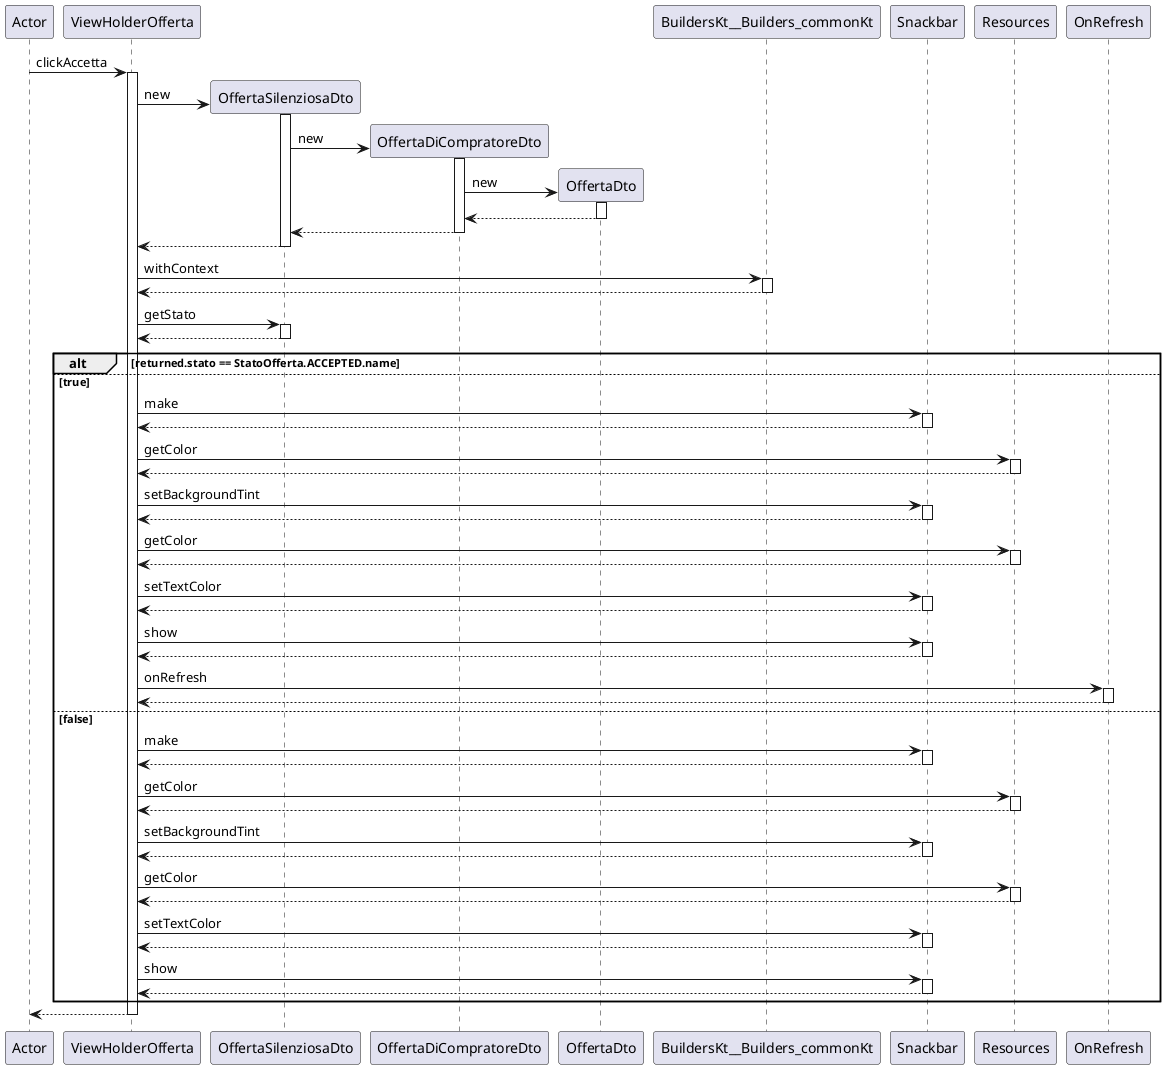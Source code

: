 @startuml
participant Actor
Actor -> ViewHolderOfferta : clickAccetta
activate ViewHolderOfferta
create OffertaSilenziosaDto
ViewHolderOfferta -> OffertaSilenziosaDto : new
activate OffertaSilenziosaDto
create OffertaDiCompratoreDto
OffertaSilenziosaDto -> OffertaDiCompratoreDto : new
activate OffertaDiCompratoreDto
create OffertaDto
OffertaDiCompratoreDto -> OffertaDto : new
activate OffertaDto
OffertaDto --> OffertaDiCompratoreDto
deactivate OffertaDto
OffertaDiCompratoreDto --> OffertaSilenziosaDto
deactivate OffertaDiCompratoreDto
OffertaSilenziosaDto --> ViewHolderOfferta
deactivate OffertaSilenziosaDto
ViewHolderOfferta -> BuildersKt__Builders_commonKt : withContext
activate BuildersKt__Builders_commonKt
BuildersKt__Builders_commonKt --> ViewHolderOfferta
deactivate BuildersKt__Builders_commonKt
ViewHolderOfferta -> OffertaSilenziosaDto : getStato
activate OffertaSilenziosaDto
OffertaSilenziosaDto --> ViewHolderOfferta
deactivate OffertaSilenziosaDto
alt returned.stato == StatoOfferta.ACCEPTED.name
else true
ViewHolderOfferta -> Snackbar : make
activate Snackbar
Snackbar --> ViewHolderOfferta
deactivate Snackbar
ViewHolderOfferta -> Resources : getColor
activate Resources
Resources --> ViewHolderOfferta
deactivate Resources
ViewHolderOfferta -> Snackbar : setBackgroundTint
activate Snackbar
Snackbar --> ViewHolderOfferta
deactivate Snackbar
ViewHolderOfferta -> Resources : getColor
activate Resources
Resources --> ViewHolderOfferta
deactivate Resources
ViewHolderOfferta -> Snackbar : setTextColor
activate Snackbar
Snackbar --> ViewHolderOfferta
deactivate Snackbar
ViewHolderOfferta -> Snackbar : show
activate Snackbar
Snackbar --> ViewHolderOfferta
deactivate Snackbar
ViewHolderOfferta -> OnRefresh : onRefresh
activate OnRefresh
OnRefresh --> ViewHolderOfferta
deactivate OnRefresh
else false
ViewHolderOfferta -> Snackbar : make
activate Snackbar
Snackbar --> ViewHolderOfferta
deactivate Snackbar
ViewHolderOfferta -> Resources : getColor
activate Resources
Resources --> ViewHolderOfferta
deactivate Resources
ViewHolderOfferta -> Snackbar : setBackgroundTint
activate Snackbar
Snackbar --> ViewHolderOfferta
deactivate Snackbar
ViewHolderOfferta -> Resources : getColor
activate Resources
Resources --> ViewHolderOfferta
deactivate Resources
ViewHolderOfferta -> Snackbar : setTextColor
activate Snackbar
Snackbar --> ViewHolderOfferta
deactivate Snackbar
ViewHolderOfferta -> Snackbar : show
activate Snackbar
Snackbar --> ViewHolderOfferta
deactivate Snackbar
end
return
@enduml